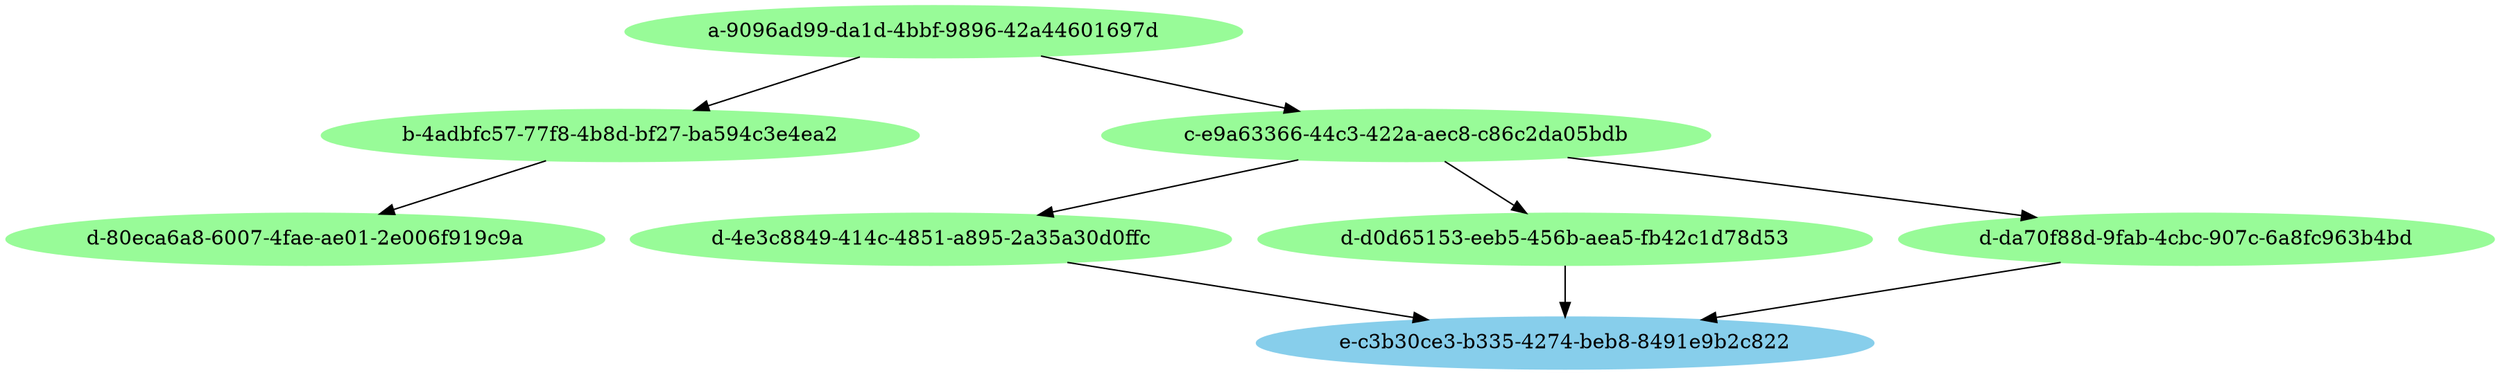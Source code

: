 digraph {
	"a-9096ad99-da1d-4bbf-9896-42a44601697d" [color=palegreen style=filled]
	"a-9096ad99-da1d-4bbf-9896-42a44601697d" -> "b-4adbfc57-77f8-4b8d-bf27-ba594c3e4ea2"
	"a-9096ad99-da1d-4bbf-9896-42a44601697d" -> "c-e9a63366-44c3-422a-aec8-c86c2da05bdb"
	"b-4adbfc57-77f8-4b8d-bf27-ba594c3e4ea2" [color=palegreen style=filled]
	"b-4adbfc57-77f8-4b8d-bf27-ba594c3e4ea2" -> "d-80eca6a8-6007-4fae-ae01-2e006f919c9a"
	"d-80eca6a8-6007-4fae-ae01-2e006f919c9a" [color=palegreen style=filled]
	"c-e9a63366-44c3-422a-aec8-c86c2da05bdb" [color=palegreen style=filled]
	"c-e9a63366-44c3-422a-aec8-c86c2da05bdb" -> "d-4e3c8849-414c-4851-a895-2a35a30d0ffc"
	"c-e9a63366-44c3-422a-aec8-c86c2da05bdb" -> "d-d0d65153-eeb5-456b-aea5-fb42c1d78d53"
	"c-e9a63366-44c3-422a-aec8-c86c2da05bdb" -> "d-da70f88d-9fab-4cbc-907c-6a8fc963b4bd"
	"e-c3b30ce3-b335-4274-beb8-8491e9b2c822" [color=skyblue style=filled]
	"d-4e3c8849-414c-4851-a895-2a35a30d0ffc" [color=palegreen style=filled]
	"d-4e3c8849-414c-4851-a895-2a35a30d0ffc" -> "e-c3b30ce3-b335-4274-beb8-8491e9b2c822"
	"d-d0d65153-eeb5-456b-aea5-fb42c1d78d53" [color=palegreen style=filled]
	"d-d0d65153-eeb5-456b-aea5-fb42c1d78d53" -> "e-c3b30ce3-b335-4274-beb8-8491e9b2c822"
	"d-da70f88d-9fab-4cbc-907c-6a8fc963b4bd" [color=palegreen style=filled]
	"d-da70f88d-9fab-4cbc-907c-6a8fc963b4bd" -> "e-c3b30ce3-b335-4274-beb8-8491e9b2c822"
}
